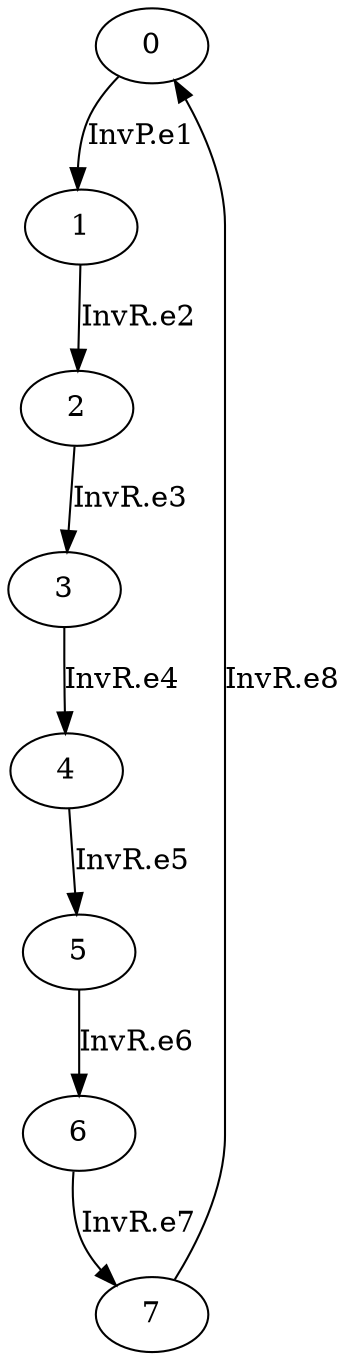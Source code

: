digraph G {
  0 -> 1 [ label="InvP.e1" ];
  1 -> 2 [ label="InvR.e2" ];
  2 -> 3 [ label="InvR.e3" ];
  3 -> 4 [ label="InvR.e4" ];
  4 -> 5 [ label="InvR.e5" ];
  5 -> 6 [ label="InvR.e6" ];
  6 -> 7 [ label="InvR.e7" ];
  7 -> 0 [ label="InvR.e8" ];
}
